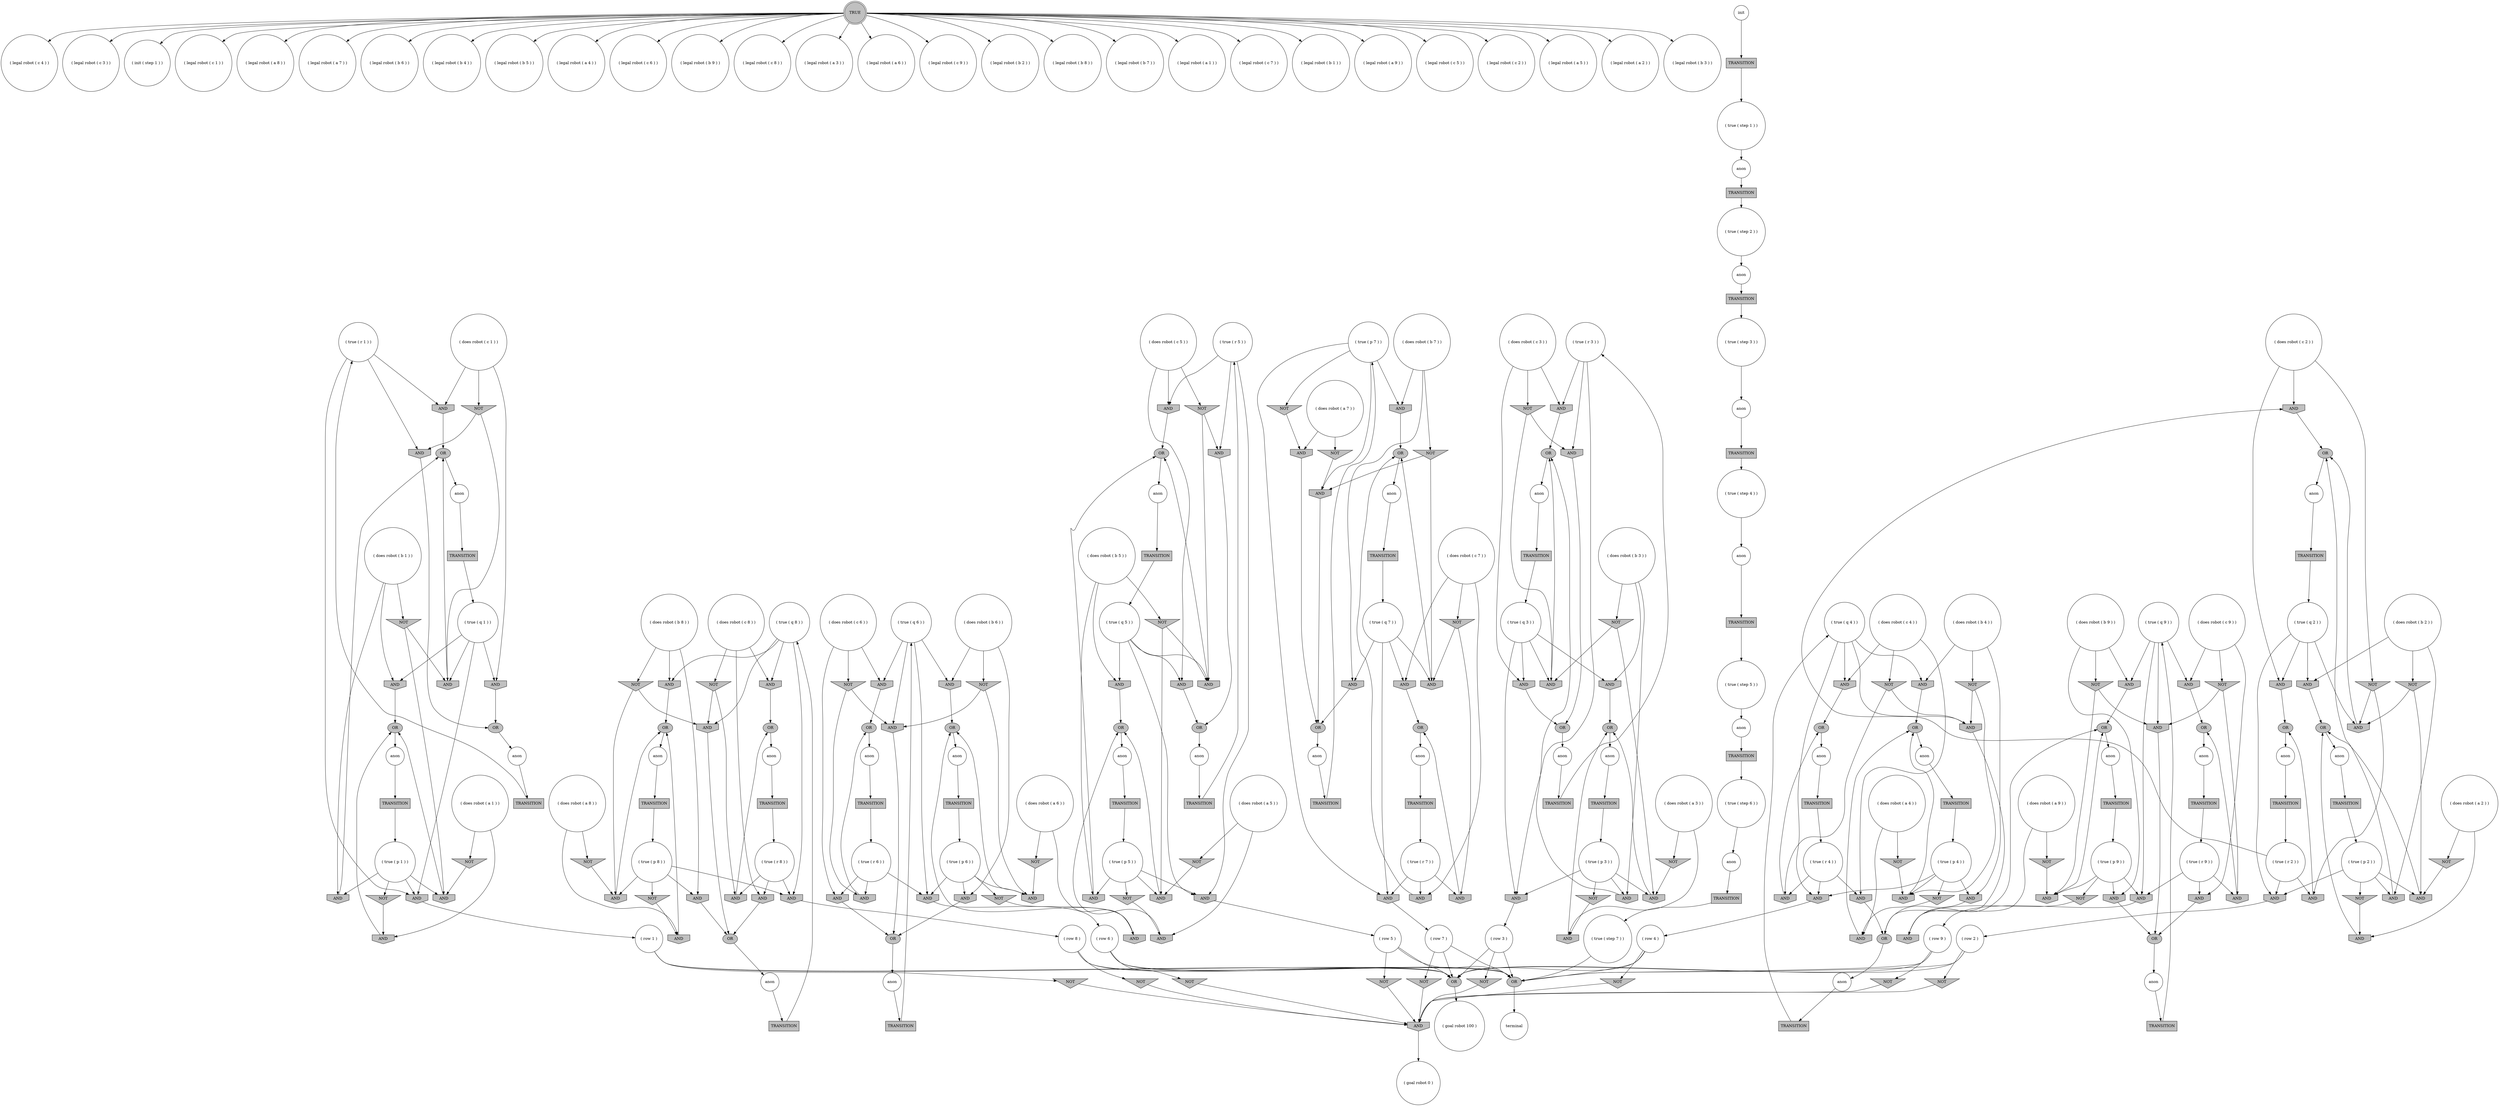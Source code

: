 digraph propNet
{
	"@7434600d"[shape=circle, style= filled, fillcolor=white, label="( legal robot ( c 4 ) )"]; 
	"@c11da53"[shape=invhouse, style= filled, fillcolor=grey, label="AND"]; "@c11da53"->"@42b7141a"; 
	"@1e1ff563"[shape=invhouse, style= filled, fillcolor=grey, label="AND"]; "@1e1ff563"->"@436dc3e6"; 
	"@71594ba3"[shape=circle, style= filled, fillcolor=white, label="anon"]; "@71594ba3"->"@5b3ac14d"; 
	"@31c248a"[shape=circle, style= filled, fillcolor=white, label="( true ( step 3 ) )"]; "@31c248a"->"@646dd60e"; 
	"@3b4d679"[shape=invtriangle, style= filled, fillcolor=grey, label="NOT"]; "@3b4d679"->"@70f16568"; "@3b4d679"->"@556ca3d5"; 
	"@1e05b891"[shape=ellipse, style= filled, fillcolor=grey, label="OR"]; "@1e05b891"->"@99846fd"; 
	"@2ed4a1d3"[shape=invtriangle, style= filled, fillcolor=grey, label="NOT"]; "@2ed4a1d3"->"@3432a325"; 
	"@695e0163"[shape=circle, style= filled, fillcolor=white, label="anon"]; "@695e0163"->"@79f71773"; 
	"@7dc4cd9"[shape=circle, style= filled, fillcolor=white, label="( true ( q 4 ) )"]; "@7dc4cd9"->"@8244f74"; "@7dc4cd9"->"@4ae7b77"; "@7dc4cd9"->"@4eb55c7f"; "@7dc4cd9"->"@26c94114"; 
	"@669d2f26"[shape=circle, style= filled, fillcolor=white, label="( does robot ( a 4 ) )"]; "@669d2f26"->"@7bc1a68b"; "@669d2f26"->"@428c2d23"; 
	"@5e15e68d"[shape=circle, style= filled, fillcolor=white, label="( does robot ( c 2 ) )"]; "@5e15e68d"->"@c11da53"; "@5e15e68d"->"@35b284a4"; "@5e15e68d"->"@6fd3633c"; 
	"@4d97507c"[shape=circle, style= filled, fillcolor=white, label="( goal robot 0 )"]; 
	"@68ffab0a"[shape=invhouse, style= filled, fillcolor=grey, label="AND"]; "@68ffab0a"->"@b6be7ee"; 
	"@49e21540"[shape=circle, style= filled, fillcolor=white, label="( row 9 )"]; "@49e21540"->"@6bb56848"; "@49e21540"->"@127e942f"; "@49e21540"->"@92524b0"; 
	"@2fbb3e9a"[shape=box, style= filled, fillcolor=grey, label="TRANSITION"]; "@2fbb3e9a"->"@4283874e"; 
	"@345e6a13"[shape=circle, style= filled, fillcolor=white, label="( does robot ( a 5 ) )"]; "@345e6a13"->"@2688e83d"; "@345e6a13"->"@48433545"; 
	"@188d92e"[shape=circle, style= filled, fillcolor=white, label="anon"]; "@188d92e"->"@127208e4"; 
	"@27cb01e3"[shape=circle, style= filled, fillcolor=white, label="( true ( q 6 ) )"]; "@27cb01e3"->"@132c08c7"; "@27cb01e3"->"@dad4feb"; "@27cb01e3"->"@7eda34f5"; "@27cb01e3"->"@63644028"; 
	"@29978622"[shape=box, style= filled, fillcolor=grey, label="TRANSITION"]; "@29978622"->"@55f49969"; 
	"@24f90b1a"[shape=invtriangle, style= filled, fillcolor=grey, label="NOT"]; "@24f90b1a"->"@7615b758"; "@24f90b1a"->"@5426807f"; 
	"@3f611aec"[shape=invtriangle, style= filled, fillcolor=grey, label="NOT"]; "@3f611aec"->"@3432a325"; 
	"@ba679e"[shape=circle, style= filled, fillcolor=white, label="( row 3 )"]; "@ba679e"->"@6bb56848"; "@ba679e"->"@9cc3baa"; "@ba679e"->"@92524b0"; 
	"@5e7c7894"[shape=circle, style= filled, fillcolor=white, label="( true ( r 4 ) )"]; "@5e7c7894"->"@82f60ce"; "@5e7c7894"->"@261ca3cb"; "@5e7c7894"->"@26c94114"; 
	"@16793542"[shape=circle, style= filled, fillcolor=white, label="( true ( r 6 ) )"]; "@16793542"->"@36164a8c"; "@16793542"->"@132c08c7"; "@16793542"->"@4f1799e7"; 
	"@6e73a35c"[shape=invhouse, style= filled, fillcolor=grey, label="AND"]; "@6e73a35c"->"@74ba86ef"; 
	"@691872a8"[shape=circle, style= filled, fillcolor=white, label="( does robot ( a 7 ) )"]; "@691872a8"->"@4ab3a5d1"; "@691872a8"->"@246af18d"; 
	"@6921dcac"[shape=circle, style= filled, fillcolor=white, label="( row 1 )"]; "@6921dcac"->"@68f507d2"; "@6921dcac"->"@6bb56848"; "@6921dcac"->"@92524b0"; 
	"@4d17140b"[shape=invtriangle, style= filled, fillcolor=grey, label="NOT"]; "@4d17140b"->"@8244f74"; "@4d17140b"->"@e776f7"; 
	"@118eb00c"[shape=circle, style= filled, fillcolor=white, label="( does robot ( b 7 ) )"]; "@118eb00c"->"@3d882ea9"; "@118eb00c"->"@24820846"; "@118eb00c"->"@44dd20b6"; 
	"@612438f1"[shape=invtriangle, style= filled, fillcolor=grey, label="NOT"]; "@612438f1"->"@1005354a"; "@612438f1"->"@1116880a"; 
	"@646326e5"[shape=box, style= filled, fillcolor=grey, label="TRANSITION"]; "@646326e5"->"@bb82ef9"; 
	"@7ca5ba31"[shape=box, style= filled, fillcolor=grey, label="TRANSITION"]; "@7ca5ba31"->"@68148555"; 
	"@26e7127"[shape=circle, style= filled, fillcolor=white, label="( does robot ( c 1 ) )"]; "@26e7127"->"@3ea4be02"; "@26e7127"->"@20c6b8b0"; "@26e7127"->"@1652d654"; 
	"@5b8ad9a0"[shape=invtriangle, style= filled, fillcolor=grey, label="NOT"]; "@5b8ad9a0"->"@78d5c653"; "@5b8ad9a0"->"@3cf522e8"; 
	"@1b5268d7"[shape=invhouse, style= filled, fillcolor=grey, label="AND"]; "@1b5268d7"->"@26fc5b01"; 
	"@40f23491"[shape=circle, style= filled, fillcolor=white, label="( does robot ( a 3 ) )"]; "@40f23491"->"@3bf0d7f5"; "@40f23491"->"@6e66da2c"; 
	"@569764bd"[shape=invtriangle, style= filled, fillcolor=grey, label="NOT"]; "@569764bd"->"@6d56e0b4"; 
	"@75db5427"[shape=box, style= filled, fillcolor=grey, label="TRANSITION"]; "@75db5427"->"@584ba778"; 
	"@17a7905e"[shape=box, style= filled, fillcolor=grey, label="TRANSITION"]; "@17a7905e"->"@5e7c7894"; 
	"@56781dd4"[shape=box, style= filled, fillcolor=grey, label="TRANSITION"]; "@56781dd4"->"@6b6a3075"; 
	"@6d386751"[shape=circle, style= filled, fillcolor=white, label="( legal robot ( c 3 ) )"]; 
	"@5306989e"[shape=invhouse, style= filled, fillcolor=grey, label="AND"]; "@5306989e"->"@7595ddb5"; 
	"@a431693"[shape=box, style= filled, fillcolor=grey, label="TRANSITION"]; "@a431693"->"@59fe1da2"; 
	"@7ad99f4a"[shape=circle, style= filled, fillcolor=white, label="( does robot ( b 1 ) )"]; "@7ad99f4a"->"@710087"; "@7ad99f4a"->"@7c354093"; "@7ad99f4a"->"@1e3c33d3"; 
	"@3d9713ea"[shape=circle, style= filled, fillcolor=white, label="anon"]; "@3d9713ea"->"@2e0b08f1"; 
	"@6fd3633c"[shape=invtriangle, style= filled, fillcolor=grey, label="NOT"]; "@6fd3633c"->"@766245a4"; "@6fd3633c"->"@1f18317f"; 
	"@2e9c76"[shape=invtriangle, style= filled, fillcolor=grey, label="NOT"]; "@2e9c76"->"@3432a325"; 
	"@127208e4"[shape=box, style= filled, fillcolor=grey, label="TRANSITION"]; "@127208e4"->"@6d5998cb"; 
	"@36164a8c"[shape=invhouse, style= filled, fillcolor=grey, label="AND"]; "@36164a8c"->"@17e1225d"; 
	"@5b58539f"[shape=circle, style= filled, fillcolor=white, label="anon"]; "@5b58539f"->"@a431693"; 
	"@6e68d505"[shape=box, style= filled, fillcolor=grey, label="TRANSITION"]; "@6e68d505"->"@161def0"; 
	"@6fc9fe7e"[shape=ellipse, style= filled, fillcolor=grey, label="OR"]; "@6fc9fe7e"->"@36633b88"; 
	"@17e1225d"[shape=ellipse, style= filled, fillcolor=grey, label="OR"]; "@17e1225d"->"@3d9713ea"; 
	"@1652d654"[shape=invhouse, style= filled, fillcolor=grey, label="AND"]; "@1652d654"->"@6c5c90f6"; 
	"@961401f"[shape=circle, style= filled, fillcolor=white, label="( init ( step 1 ) )"]; 
	"@6d56e0b4"[shape=invhouse, style= filled, fillcolor=grey, label="AND"]; "@6d56e0b4"->"@2cd9799d"; 
	"@b6be7ee"[shape=circle, style= filled, fillcolor=white, label="( row 2 )"]; "@b6be7ee"->"@6bb56848"; "@b6be7ee"->"@92524b0"; "@b6be7ee"->"@2ed4a1d3"; 
	"@6fb9658e"[shape=circle, style= filled, fillcolor=white, label="anon"]; "@6fb9658e"->"@29978622"; 
	"@6c5c90f6"[shape=ellipse, style= filled, fillcolor=grey, label="OR"]; "@6c5c90f6"->"@31313e0e"; 
	"@372bab9"[shape=circle, style= filled, fillcolor=white, label="anon"]; "@372bab9"->"@56781dd4"; 
	"@2ec7ecd5"[shape=circle, style= filled, fillcolor=white, label="( true ( p 7 ) )"]; "@2ec7ecd5"->"@44dd20b6"; "@2ec7ecd5"->"@4f50f0e2"; "@2ec7ecd5"->"@584b62a7"; "@2ec7ecd5"->"@22beebcd"; 
	"@4c5a9c6e"[shape=circle, style= filled, fillcolor=white, label="anon"]; "@4c5a9c6e"->"@1ae73783"; 
	"@2c91e143"[shape=circle, style= filled, fillcolor=white, label="( does robot ( b 8 ) )"]; "@2c91e143"->"@18b9459c"; "@2c91e143"->"@19035ff9"; "@2c91e143"->"@224478fe"; 
	"@69fa10da"[shape=circle, style= filled, fillcolor=white, label="( legal robot ( c 1 ) )"]; 
	"@deb62b6"[shape=invtriangle, style= filled, fillcolor=grey, label="NOT"]; "@deb62b6"->"@589da1dd"; 
	"@584b62a7"[shape=invhouse, style= filled, fillcolor=grey, label="AND"]; "@584b62a7"->"@6fc9fe7e"; 
	"@6c811e18"[shape=box, style= filled, fillcolor=grey, label="TRANSITION"]; "@6c811e18"->"@27cb01e3"; 
	"@1555bd22"[shape=invhouse, style= filled, fillcolor=grey, label="AND"]; "@1555bd22"->"@2cd9799d"; 
	"@58053b2c"[shape=invhouse, style= filled, fillcolor=grey, label="AND"]; "@58053b2c"->"@99c873d"; 
	"@584ba778"[shape=circle, style= filled, fillcolor=white, label="( true ( q 8 ) )"]; "@584ba778"->"@5306989e"; "@584ba778"->"@3afa43e8"; "@584ba778"->"@224478fe"; "@584ba778"->"@45033fb5"; 
	"@642ddc4c"[shape=invtriangle, style= filled, fillcolor=grey, label="NOT"]; "@642ddc4c"->"@36164a8c"; "@642ddc4c"->"@7eda34f5"; 
	"@4f1799e7"[shape=invhouse, style= filled, fillcolor=grey, label="AND"]; "@4f1799e7"->"@50d420eb"; 
	"@3a7f1228"[shape=box, style= filled, fillcolor=grey, label="TRANSITION"]; "@3a7f1228"->"@1f4b52aa"; 
	"@3ea4be02"[shape=invhouse, style= filled, fillcolor=grey, label="AND"]; "@3ea4be02"->"@3f6a5bcb"; 
	"@663c0737"[shape=ellipse, style= filled, fillcolor=grey, label="OR"]; "@663c0737"->"@6efde050"; 
	"@79f71773"[shape=box, style= filled, fillcolor=grey, label="TRANSITION"]; "@79f71773"->"@31c248a"; 
	"@92524b0"[shape=ellipse, style= filled, fillcolor=grey, label="OR"]; "@92524b0"->"@658ba380"; 
	"@3bdbe135"[shape=circle, style= filled, fillcolor=white, label="( legal robot ( a 8 ) )"]; 
	"@159576c3"[shape=circle, style= filled, fillcolor=white, label="( legal robot ( a 7 ) )"]; 
	"@50d420eb"[shape=ellipse, style= filled, fillcolor=grey, label="OR"]; "@50d420eb"->"@16bd4dc2"; 
	"@42b7141a"[shape=ellipse, style= filled, fillcolor=grey, label="OR"]; "@42b7141a"->"@188d92e"; 
	"@3a5e7663"[shape=circle, style= filled, fillcolor=white, label="( true ( r 8 ) )"]; "@3a5e7663"->"@5306989e"; "@3a5e7663"->"@4eb0a518"; "@3a5e7663"->"@de12d33"; 
	"@5a9c5842"[shape=circle, style= filled, fillcolor=white, label="( legal robot ( b 6 ) )"]; 
	"@2c453c47"[shape=circle, style= filled, fillcolor=white, label="( legal robot ( b 4 ) )"]; 
	"@24820846"[shape=invhouse, style= filled, fillcolor=grey, label="AND"]; "@24820846"->"@6fc9fe7e"; 
	"@5fafa486"[shape=circle, style= filled, fillcolor=white, label="( true ( r 7 ) )"]; "@5fafa486"->"@1005354a"; "@5fafa486"->"@464cdac8"; "@5fafa486"->"@4f50f0e2"; 
	"@7361b0bc"[shape=invhouse, style= filled, fillcolor=grey, label="AND"]; "@7361b0bc"->"@78a40f0e"; 
	"@7595ddb5"[shape=circle, style= filled, fillcolor=white, label="( row 8 )"]; "@7595ddb5"->"@6bb56848"; "@7595ddb5"->"@111f2041"; "@7595ddb5"->"@92524b0"; 
	"@1045651b"[shape=invtriangle, style= filled, fillcolor=grey, label="NOT"]; "@1045651b"->"@3bf0d7f5"; 
	"@7e6a60d5"[shape=circle, style= filled, fillcolor=white, label="( does robot ( b 9 ) )"]; "@7e6a60d5"->"@2f1aa58b"; "@7e6a60d5"->"@24f90b1a"; "@7e6a60d5"->"@5bf53293"; 
	"@2b8f73cb"[shape=invtriangle, style= filled, fillcolor=grey, label="NOT"]; "@2b8f73cb"->"@6647108e"; "@2b8f73cb"->"@556ca3d5"; 
	"@7ba76fdd"[shape=invhouse, style= filled, fillcolor=grey, label="AND"]; "@7ba76fdd"->"@99c873d"; 
	"@57d7e64f"[shape=ellipse, style= filled, fillcolor=grey, label="OR"]; "@57d7e64f"->"@1f517997"; 
	"@56fb2ac4"[shape=circle, style= filled, fillcolor=white, label="( does robot ( c 5 ) )"]; "@56fb2ac4"->"@3b4d679"; "@56fb2ac4"->"@1b5268d7"; "@56fb2ac4"->"@543a586d"; 
	"@24dbf79d"[shape=circle, style= filled, fillcolor=white, label="anon"]; "@24dbf79d"->"@21a79071"; 
	"@75787005"[shape=circle, style= filled, fillcolor=white, label="( legal robot ( b 5 ) )"]; 
	"@7a80747"[shape=circle, style= filled, fillcolor=white, label="( legal robot ( a 4 ) )"]; 
	"@27443628"[shape=invhouse, style= filled, fillcolor=grey, label="AND"]; "@27443628"->"@1e05b891"; 
	"@1f18317f"[shape=invhouse, style= filled, fillcolor=grey, label="AND"]; "@1f18317f"->"@42b7141a"; 
	"@35b284a4"[shape=invhouse, style= filled, fillcolor=grey, label="AND"]; "@35b284a4"->"@22a316ad"; 
	"@4ae7b77"[shape=invhouse, style= filled, fillcolor=grey, label="AND"]; "@4ae7b77"->"@6140c973"; 
	"@586dd8f1"[shape=box, style= filled, fillcolor=grey, label="TRANSITION"]; "@586dd8f1"->"@3a5e7663"; 
	"@227db754"[shape=invhouse, style= filled, fillcolor=grey, label="AND"]; "@227db754"->"@714fdb76"; 
	"@1cb48230"[shape=box, style= filled, fillcolor=grey, label="TRANSITION"]; "@1cb48230"->"@4f27077b"; 
	"@127e942f"[shape=invtriangle, style= filled, fillcolor=grey, label="NOT"]; "@127e942f"->"@3432a325"; 
	"@3c32fb80"[shape=invhouse, style= filled, fillcolor=grey, label="AND"]; "@3c32fb80"->"@655d7752"; 
	"@556ca3d5"[shape=invhouse, style= filled, fillcolor=grey, label="AND"]; "@556ca3d5"->"@5673cc11"; 
	"@59fe1da2"[shape=circle, style= filled, fillcolor=white, label="( true ( p 2 ) )"]; "@59fe1da2"->"@1e1ff563"; "@59fe1da2"->"@54373e38"; "@59fe1da2"->"@68ffab0a"; "@59fe1da2"->"@5e4f12c2"; 
	"@5426807f"[shape=invhouse, style= filled, fillcolor=grey, label="AND"]; "@5426807f"->"@74ba86ef"; 
	"@68148555"[shape=circle, style= filled, fillcolor=white, label="( true ( r 2 ) )"]; "@68148555"->"@c11da53"; "@68148555"->"@766245a4"; "@68148555"->"@68ffab0a"; 
	"@31313e0e"[shape=circle, style= filled, fillcolor=white, label="anon"]; "@31313e0e"->"@514ade37"; 
	"@20c39410"[shape=circle, style= filled, fillcolor=white, label="anon"]; "@20c39410"->"@329b5c95"; 
	"@464cdac8"[shape=invhouse, style= filled, fillcolor=grey, label="AND"]; "@464cdac8"->"@3ff5d699"; 
	"@2b1cccce"[shape=circle, style= filled, fillcolor=white, label="anon"]; "@2b1cccce"->"@3a7f1228"; 
	"@2b891172"[shape=circle, style= filled, fillcolor=white, label="( does robot ( c 8 ) )"]; "@2b891172"->"@3afa43e8"; "@2b891172"->"@de12d33"; "@2b891172"->"@33d869b2"; 
	"@1f517997"[shape=circle, style= filled, fillcolor=white, label="anon"]; "@1f517997"->"@586dd8f1"; 
	"@4a32ef2d"[shape=circle, style= filled, fillcolor=white, label="( does robot ( b 5 ) )"]; "@4a32ef2d"->"@239b0124"; "@4a32ef2d"->"@26137fea"; "@4a32ef2d"->"@2b8f73cb"; 
	"@1d5c0c91"[shape=circle, style= filled, fillcolor=white, label="( true ( p 8 ) )"]; "@1d5c0c91"->"@5306989e"; "@1d5c0c91"->"@19035ff9"; "@1d5c0c91"->"@6d56e0b4"; "@1d5c0c91"->"@6c0081fb"; 
	"@4283874e"[shape=circle, style= filled, fillcolor=white, label="( true ( r 5 ) )"]; "@4283874e"->"@920d6b7"; "@4283874e"->"@70f16568"; "@4283874e"->"@543a586d"; 
	"@3432a325"[shape=invhouse, style= filled, fillcolor=grey, label="AND"]; "@3432a325"->"@4d97507c"; 
	"@4d574b88"[shape=invtriangle, style= filled, fillcolor=grey, label="NOT"]; "@4d574b88"->"@1e1ff563"; 
	"@3afa43e8"[shape=invhouse, style= filled, fillcolor=grey, label="AND"]; "@3afa43e8"->"@57d7e64f"; 
	"@4eb0a518"[shape=invhouse, style= filled, fillcolor=grey, label="AND"]; "@4eb0a518"->"@57d7e64f"; 
	"@1116880a"[shape=invhouse, style= filled, fillcolor=grey, label="AND"]; "@1116880a"->"@3ff5d699"; 
	"@7bc1a68b"[shape=invhouse, style= filled, fillcolor=grey, label="AND"]; "@7bc1a68b"->"@3da1a93"; 
	"@9cc3baa"[shape=invtriangle, style= filled, fillcolor=grey, label="NOT"]; "@9cc3baa"->"@3432a325"; 
	"@2cd9799d"[shape=ellipse, style= filled, fillcolor=grey, label="OR"]; "@2cd9799d"->"@79bf496b"; 
	"@5b3ac14d"[shape=box, style= filled, fillcolor=grey, label="TRANSITION"]; "@5b3ac14d"->"@45135cd9"; 
	"@3ff5d699"[shape=ellipse, style= filled, fillcolor=grey, label="OR"]; "@3ff5d699"->"@24dbf79d"; 
	"@55f49969"[shape=circle, style= filled, fillcolor=white, label="( true ( p 5 ) )"]; "@55f49969"->"@920d6b7"; "@55f49969"->"@6040f3c1"; "@55f49969"->"@6647108e"; "@55f49969"->"@26137fea"; 
	"@2d4e3d95"[shape=circle, style= filled, fillcolor=white, label="( does robot ( b 4 ) )"]; "@2d4e3d95"->"@1393537d"; "@2d4e3d95"->"@4d17140b"; "@2d4e3d95"->"@4eb55c7f"; 
	"@74220711"[shape=invtriangle, style= filled, fillcolor=grey, label="NOT"]; "@74220711"->"@3432a325"; 
	"@646dd60e"[shape=circle, style= filled, fillcolor=white, label="anon"]; "@646dd60e"->"@13bde392"; 
	"@6d9bf996"[shape=invhouse, style= filled, fillcolor=grey, label="AND"]; "@6d9bf996"->"@ba679e"; 
	"@489a44f1"[shape=invtriangle, style= filled, fillcolor=grey, label="NOT"]; "@489a44f1"->"@8244f74"; "@489a44f1"->"@261ca3cb"; 
	"@78d5c653"[shape=invhouse, style= filled, fillcolor=grey, label="AND"]; "@78d5c653"->"@655d7752"; 
	"@655d7752"[shape=ellipse, style= filled, fillcolor=grey, label="OR"]; "@655d7752"->"@5b44dc7b"; 
	"@1bab2a6"[shape=circle, style= filled, fillcolor=white, label="anon"]; "@1bab2a6"->"@2fbb3e9a"; 
	"@31b6956f"[shape=circle, style= filled, fillcolor=white, label="( true ( r 1 ) )"]; "@31b6956f"->"@7ec78e02"; "@31b6956f"->"@3ea4be02"; "@31b6956f"->"@4806de4b"; 
	"@33d869b2"[shape=invtriangle, style= filled, fillcolor=grey, label="NOT"]; "@33d869b2"->"@4eb0a518"; "@33d869b2"->"@45033fb5"; 
	"@20c6b8b0"[shape=invtriangle, style= filled, fillcolor=grey, label="NOT"]; "@20c6b8b0"->"@56873b9f"; "@20c6b8b0"->"@7ec78e02"; 
	"@76bcfa38"[shape=invhouse, style= filled, fillcolor=grey, label="AND"]; "@76bcfa38"->"@49e21540"; 
	"@31d15a18"[shape=circle, style= filled, fillcolor=white, label="anon"]; "@31d15a18"->"@4d24bd93"; 
	"@1f4b52aa"[shape=circle, style= filled, fillcolor=white, label="( true ( p 6 ) )"]; "@1f4b52aa"->"@132c08c7"; "@1f4b52aa"->"@5e73e0d"; "@1f4b52aa"->"@62ae4f8b"; "@1f4b52aa"->"@1176e9c0"; 
	"@54f690e4"[shape=ellipse, style= filled, fillcolor=grey, label="OR"]; "@54f690e4"->"@7a29450"; 
	"@766245a4"[shape=invhouse, style= filled, fillcolor=grey, label="AND"]; "@766245a4"->"@22a316ad"; 
	"@920d6b7"[shape=invhouse, style= filled, fillcolor=grey, label="AND"]; "@920d6b7"->"@5b1641cf"; 
	"@5e73e0d"[shape=invtriangle, style= filled, fillcolor=grey, label="NOT"]; "@5e73e0d"->"@109aca82"; 
	"@71e2b67c"[shape=box, style= filled, fillcolor=grey, label="TRANSITION"]; "@71e2b67c"->"@6bad186f"; 
	"@18b9459c"[shape=invtriangle, style= filled, fillcolor=grey, label="NOT"]; "@18b9459c"->"@6d56e0b4"; "@18b9459c"->"@45033fb5"; 
	"@514ade37"[shape=box, style= filled, fillcolor=grey, label="TRANSITION"]; "@514ade37"->"@31b6956f"; 
	"@65fe28a7"[shape=invtriangle, style= filled, fillcolor=grey, label="NOT"]; "@65fe28a7"->"@3432a325"; 
	"@1a8e3115"[shape=circle, style= filled, fillcolor=white, label="( legal robot ( c 6 ) )"]; 
	"@1ae73783"[shape=box, style= filled, fillcolor=grey, label="TRANSITION"]; "@1ae73783"->"@4f7820c3"; 
	"@7eda34f5"[shape=invhouse, style= filled, fillcolor=grey, label="AND"]; "@7eda34f5"->"@50d420eb"; 
	"@13de6be9"[shape=circle, style= filled, fillcolor=white, label="( legal robot ( b 9 ) )"]; 
	"@132c08c7"[shape=invhouse, style= filled, fillcolor=grey, label="AND"]; "@132c08c7"->"@3ba5016"; 
	"@4ab3a5d1"[shape=invtriangle, style= filled, fillcolor=grey, label="NOT"]; "@4ab3a5d1"->"@584b62a7"; 
	"@8244f74"[shape=invhouse, style= filled, fillcolor=grey, label="AND"]; "@8244f74"->"@663c0737"; 
	"@3067e236"[shape=circle, style= filled, fillcolor=white, label="( legal robot ( c 8 ) )"]; 
	"@21e8614a"[shape=circle, style= filled, fillcolor=white, label="( does robot ( b 6 ) )"]; "@21e8614a"->"@dad4feb"; "@21e8614a"->"@62ae4f8b"; "@21e8614a"->"@314382c6"; 
	"@34baf4ae"[shape=invtriangle, style= filled, fillcolor=grey, label="NOT"]; "@34baf4ae"->"@1e1ff563"; "@34baf4ae"->"@1f18317f"; 
	"@4532b038"[shape=circle, style= filled, fillcolor=white, label="( legal robot ( a 3 ) )"]; 
	"@1f0f0c8"[shape=circle, style= filled, fillcolor=white, label="anon"]; "@1f0f0c8"->"@41ed8741"; 
	"@7ec78e02"[shape=invhouse, style= filled, fillcolor=grey, label="AND"]; "@7ec78e02"->"@6c5c90f6"; 
	"@4f27077b"[shape=circle, style= filled, fillcolor=white, label="( true ( step 1 ) )"]; "@4f27077b"->"@4acf7fd0"; 
	"@4f50f0e2"[shape=invhouse, style= filled, fillcolor=grey, label="AND"]; "@4f50f0e2"->"@31f39c59"; 
	"@6bad186f"[shape=circle, style= filled, fillcolor=white, label="( true ( p 4 ) )"]; "@6bad186f"->"@1393537d"; "@6bad186f"->"@e776f7"; "@6bad186f"->"@342d150f"; "@6bad186f"->"@26c94114"; 
	"@5e4f12c2"[shape=invtriangle, style= filled, fillcolor=grey, label="NOT"]; "@5e4f12c2"->"@1958aeed"; 
	"@589da1dd"[shape=invhouse, style= filled, fillcolor=grey, label="AND"]; "@589da1dd"->"@78a40f0e"; 
	"@25917a08"[shape=box, style= filled, fillcolor=grey, label="TRANSITION"]; "@25917a08"->"@5fafa486"; 
	"@1393537d"[shape=invhouse, style= filled, fillcolor=grey, label="AND"]; "@1393537d"->"@663c0737"; 
	"@2f1aa58b"[shape=invhouse, style= filled, fillcolor=grey, label="AND"]; "@2f1aa58b"->"@5d91dd1d"; 
	"@298eb7e0"[shape=box, style= filled, fillcolor=grey, label="TRANSITION"]; "@298eb7e0"->"@485b701a"; 
	"@788ebb5a"[shape=circle, style= filled, fillcolor=white, label="( legal robot ( a 6 ) )"]; 
	"@5a47eaec"[shape=circle, style= filled, fillcolor=white, label="( does robot ( c 9 ) )"]; "@5a47eaec"->"@7ba76fdd"; "@5a47eaec"->"@6e6dcfde"; "@5a47eaec"->"@27905a42"; 
	"@262505b7"[shape=circle, style= filled, fillcolor=white, label="( does robot ( c 4 ) )"]; "@262505b7"->"@489a44f1"; "@262505b7"->"@4ae7b77"; "@262505b7"->"@82f60ce"; 
	"@785bda13"[shape=box, style= filled, fillcolor=grey, label="TRANSITION"]; "@785bda13"->"@6568f248"; 
	"@eaa4c7c"[shape=invhouse, style= filled, fillcolor=grey, label="AND"]; "@eaa4c7c"->"@714fdb76"; 
	"@39fba2af"[shape=invhouse, style= filled, fillcolor=grey, label="AND"]; "@39fba2af"->"@436dc3e6"; 
	"@5d4177f3"[shape=circle, style= filled, fillcolor=white, label="( true ( step 7 ) )"]; "@5d4177f3"->"@6bb56848"; 
	"@22a316ad"[shape=ellipse, style= filled, fillcolor=grey, label="OR"]; "@22a316ad"->"@125c99f"; 
	"@7cd0570e"[shape=circle, style= filled, fillcolor=white, label="( legal robot ( c 9 ) )"]; 
	"@19035ff9"[shape=invhouse, style= filled, fillcolor=grey, label="AND"]; "@19035ff9"->"@54f690e4"; 
	"@3bf0d7f5"[shape=invhouse, style= filled, fillcolor=grey, label="AND"]; "@3bf0d7f5"->"@714fdb76"; 
	"@de12d33"[shape=invhouse, style= filled, fillcolor=grey, label="AND"]; "@de12d33"->"@54f690e4"; 
	"@1958aeed"[shape=invhouse, style= filled, fillcolor=grey, label="AND"]; "@1958aeed"->"@436dc3e6"; 
	"@5ad89e02"[shape=circle, style= filled, fillcolor=white, label="anon"]; "@5ad89e02"->"@785bda13"; 
	"@4f7820c3"[shape=circle, style= filled, fillcolor=white, label="( true ( q 5 ) )"]; "@4f7820c3"->"@920d6b7"; "@4f7820c3"->"@239b0124"; "@4f7820c3"->"@1b5268d7"; "@4f7820c3"->"@556ca3d5"; 
	"@3f6a5bcb"[shape=ellipse, style= filled, fillcolor=grey, label="OR"]; "@3f6a5bcb"->"@5fb08cf3"; 
	"@d44569b"[shape=circle, style= filled, fillcolor=white, label="( does robot ( a 2 ) )"]; "@d44569b"->"@1958aeed"; "@d44569b"->"@4d574b88"; 
	"@60396ed8"[shape=circle, style= filled, fillcolor=white, label="( legal robot ( b 2 ) )"]; 
	"@1005354a"[shape=invhouse, style= filled, fillcolor=grey, label="AND"]; "@1005354a"->"@5e8e918a"; 
	"@3da1a93"[shape=ellipse, style= filled, fillcolor=grey, label="OR"]; "@3da1a93"->"@6406aade"; 
	"@59046270"[shape=circle, style= filled, fillcolor=white, label="anon"]; "@59046270"->"@271a2576"; 
	"@69ea25aa"[shape=circle, style= filled, fillcolor=white, label="( does robot ( a 9 ) )"]; "@69ea25aa"->"@26ced1a8"; "@69ea25aa"->"@6e73a35c"; 
	"@5d7d58f"[shape=circle, style= filled, fillcolor=white, label="( true ( step 6 ) )"]; "@5d7d58f"->"@20c39410"; 
	"@6040f3c1"[shape=invtriangle, style= filled, fillcolor=grey, label="NOT"]; "@6040f3c1"->"@48433545"; 
	"@45135cd9"[shape=circle, style= filled, fillcolor=white, label="( true ( step 5 ) )"]; "@45135cd9"->"@59046270"; 
	"@22652552"[shape=circle, style= filled, fillcolor=white, label="( does robot ( a 6 ) )"]; "@22652552"->"@109aca82"; "@22652552"->"@153bedc4"; 
	"@74ba86ef"[shape=ellipse, style= filled, fillcolor=grey, label="OR"]; "@74ba86ef"->"@1f0f0c8"; 
	"@247973e4"[shape=box, style= filled, fillcolor=grey, label="TRANSITION"]; "@247973e4"->"@6c6742d0"; 
	"@7a29450"[shape=circle, style= filled, fillcolor=white, label="anon"]; "@7a29450"->"@75db5427"; 
	"@6c6742d0"[shape=circle, style= filled, fillcolor=white, label="( true ( step 2 ) )"]; "@6c6742d0"->"@695e0163"; 
	"@56873b9f"[shape=invhouse, style= filled, fillcolor=grey, label="AND"]; "@56873b9f"->"@3f6a5bcb"; 
	"@16bd4dc2"[shape=circle, style= filled, fillcolor=white, label="anon"]; "@16bd4dc2"->"@6c811e18"; 
	"@6e6dcfde"[shape=invhouse, style= filled, fillcolor=grey, label="AND"]; "@6e6dcfde"->"@5d91dd1d"; 
	"@3d882ea9"[shape=invtriangle, style= filled, fillcolor=grey, label="NOT"]; "@3d882ea9"->"@1116880a"; "@3d882ea9"->"@584b62a7"; 
	"@19e142a5"[shape=circle, style= filled, fillcolor=white, label="( legal robot ( b 8 ) )"]; 
	"@7c354093"[shape=invhouse, style= filled, fillcolor=grey, label="AND"]; "@7c354093"->"@78a40f0e"; 
	"@26c94114"[shape=invhouse, style= filled, fillcolor=grey, label="AND"]; "@26c94114"->"@6a7be687"; 
	"@26137fea"[shape=invhouse, style= filled, fillcolor=grey, label="AND"]; "@26137fea"->"@5673cc11"; 
	"@3cf522e8"[shape=invhouse, style= filled, fillcolor=grey, label="AND"]; "@3cf522e8"->"@1e05b891"; 
	"@658ba380"[shape=circle, style= filled, fillcolor=white, label="( goal robot 100 )"]; 
	"@1e3c33d3"[shape=invtriangle, style= filled, fillcolor=grey, label="NOT"]; "@1e3c33d3"->"@56873b9f"; "@1e3c33d3"->"@7361b0bc"; 
	"@79fb80c9"[shape=circle, style= filled, fillcolor=white, label="( true ( p 9 ) )"]; "@79fb80c9"->"@2f1aa58b"; "@79fb80c9"->"@76bcfa38"; "@79fb80c9"->"@5426807f"; "@79fb80c9"->"@13af9d1c"; 
	"@13bde392"[shape=box, style= filled, fillcolor=grey, label="TRANSITION"]; "@13bde392"->"@683a3e1b"; 
	"@82f60ce"[shape=invhouse, style= filled, fillcolor=grey, label="AND"]; "@82f60ce"->"@663c0737"; 
	"@6bb56848"[shape=ellipse, style= filled, fillcolor=grey, label="OR"]; "@6bb56848"->"@52d18636"; 
	"@37af78ce"[shape=circle, style= filled, fillcolor=white, label="( does robot ( c 7 ) )"]; "@37af78ce"->"@464cdac8"; "@37af78ce"->"@612438f1"; "@37af78ce"->"@766c570c"; 
	"@6647108e"[shape=invhouse, style= filled, fillcolor=grey, label="AND"]; "@6647108e"->"@71bc081f"; 
	"@246af18d"[shape=invhouse, style= filled, fillcolor=grey, label="AND"]; "@246af18d"->"@6fc9fe7e"; 
	"@36029483"[shape=circle, style= filled, fillcolor=white, label="( legal robot ( b 7 ) )"]; 
	"@4acf7fd0"[shape=circle, style= filled, fillcolor=white, label="anon"]; "@4acf7fd0"->"@247973e4"; 
	"@543a586d"[shape=invhouse, style= filled, fillcolor=grey, label="AND"]; "@543a586d"->"@5673cc11"; 
	"@6106dc2d"[shape=doublecircle, style= filled, fillcolor=grey, label="TRUE"]; "@6106dc2d"->"@6d386751"; "@6106dc2d"->"@7434600d"; "@6106dc2d"->"@2875ca3e"; "@6106dc2d"->"@5a9c5842"; "@6106dc2d"->"@19e142a5"; "@6106dc2d"->"@2c453c47"; "@6106dc2d"->"@788ebb5a"; "@6106dc2d"->"@52039826"; "@6106dc2d"->"@36029483"; "@6106dc2d"->"@75787005"; "@6106dc2d"->"@961401f"; "@6106dc2d"->"@4e668387"; "@6106dc2d"->"@7a80747"; "@6106dc2d"->"@7cd0570e"; "@6106dc2d"->"@609e7d46"; "@6106dc2d"->"@12072edc"; "@6106dc2d"->"@69fa10da"; "@6106dc2d"->"@20688e91"; "@6106dc2d"->"@1a8e3115"; "@6106dc2d"->"@2cf5006"; "@6106dc2d"->"@4d30c132"; "@6106dc2d"->"@13de6be9"; "@6106dc2d"->"@60396ed8"; "@6106dc2d"->"@6f7e982f"; "@6106dc2d"->"@3067e236"; "@6106dc2d"->"@4532b038"; "@6106dc2d"->"@3bdbe135"; "@6106dc2d"->"@159576c3"; 
	"@271a2576"[shape=box, style= filled, fillcolor=grey, label="TRANSITION"]; "@271a2576"->"@5d7d58f"; 
	"@41ed8741"[shape=box, style= filled, fillcolor=grey, label="TRANSITION"]; "@41ed8741"->"@79fb80c9"; 
	"@5e3d5149"[shape=circle, style= filled, fillcolor=white, label="( true ( q 7 ) )"]; "@5e3d5149"->"@1116880a"; "@5e3d5149"->"@766c570c"; "@5e3d5149"->"@24820846"; "@5e3d5149"->"@4f50f0e2"; 
	"@6b6a3075"[shape=circle, style= filled, fillcolor=white, label="( true ( r 9 ) )"]; "@6b6a3075"->"@6e6dcfde"; "@6b6a3075"->"@76bcfa38"; "@6b6a3075"->"@58053b2c"; 
	"@609e7d46"[shape=circle, style= filled, fillcolor=white, label="( legal robot ( a 9 ) )"]; 
	"@6a7be687"[shape=circle, style= filled, fillcolor=white, label="( row 4 )"]; "@6a7be687"->"@6bb56848"; "@6a7be687"->"@3f611aec"; "@6a7be687"->"@92524b0"; 
	"@12072edc"[shape=circle, style= filled, fillcolor=white, label="( legal robot ( c 5 ) )"]; 
	"@44dd20b6"[shape=invhouse, style= filled, fillcolor=grey, label="AND"]; "@44dd20b6"->"@3ff5d699"; 
	"@134bcae9"[shape=circle, style= filled, fillcolor=white, label="anon"]; "@134bcae9"->"@646326e5"; 
	"@6140c973"[shape=ellipse, style= filled, fillcolor=grey, label="OR"]; "@6140c973"->"@6469cee6"; 
	"@4d24bd93"[shape=box, style= filled, fillcolor=grey, label="TRANSITION"]; "@4d24bd93"->"@7de4e3e4"; 
	"@27905a42"[shape=invtriangle, style= filled, fillcolor=grey, label="NOT"]; "@27905a42"->"@7615b758"; "@27905a42"->"@58053b2c"; 
	"@6f7e982f"[shape=circle, style= filled, fillcolor=white, label="( legal robot ( b 3 ) )"]; 
	"@239b0124"[shape=invhouse, style= filled, fillcolor=grey, label="AND"]; "@239b0124"->"@71bc081f"; 
	"@54373e38"[shape=invhouse, style= filled, fillcolor=grey, label="AND"]; "@54373e38"->"@42b7141a"; 
	"@6e66da2c"[shape=invtriangle, style= filled, fillcolor=grey, label="NOT"]; "@6e66da2c"->"@227db754"; 
	"@31f39c59"[shape=circle, style= filled, fillcolor=white, label="( row 7 )"]; "@31f39c59"->"@6bb56848"; "@31f39c59"->"@65fe28a7"; "@31f39c59"->"@92524b0"; 
	"@70f16568"[shape=invhouse, style= filled, fillcolor=grey, label="AND"]; "@70f16568"->"@26fc5b01"; 
	"@2771f735"[shape=ellipse, style= filled, fillcolor=grey, label="OR"]; "@2771f735"->"@2b1cccce"; 
	"@342d150f"[shape=invtriangle, style= filled, fillcolor=grey, label="NOT"]; "@342d150f"->"@7bc1a68b"; 
	"@2ff40e1f"[shape=circle, style= filled, fillcolor=white, label="( does robot ( a 8 ) )"]; "@2ff40e1f"->"@569764bd"; "@2ff40e1f"->"@1555bd22"; 
	"@2d7366cb"[shape=invtriangle, style= filled, fillcolor=grey, label="NOT"]; "@2d7366cb"->"@7361b0bc"; 
	"@109aca82"[shape=invhouse, style= filled, fillcolor=grey, label="AND"]; "@109aca82"->"@2771f735"; 
	"@5b44dc7b"[shape=circle, style= filled, fillcolor=white, label="anon"]; "@5b44dc7b"->"@67ee75a5"; 
	"@61f52b85"[shape=circle, style= filled, fillcolor=white, label="anon"]; "@61f52b85"->"@25917a08"; 
	"@21a79071"[shape=box, style= filled, fillcolor=grey, label="TRANSITION"]; "@21a79071"->"@5e3d5149"; 
	"@2875ca3e"[shape=circle, style= filled, fillcolor=white, label="( legal robot ( a 1 ) )"]; 
	"@7ffbfbf9"[shape=box, style= filled, fillcolor=grey, label="TRANSITION"]; "@7ffbfbf9"->"@7dc4cd9"; 
	"@329b5c95"[shape=box, style= filled, fillcolor=grey, label="TRANSITION"]; "@329b5c95"->"@5d4177f3"; 
	"@714fdb76"[shape=ellipse, style= filled, fillcolor=grey, label="OR"]; "@714fdb76"->"@31d15a18"; 
	"@10def14f"[shape=circle, style= filled, fillcolor=white, label="init"]; "@10def14f"->"@1cb48230"; 
	"@36633b88"[shape=circle, style= filled, fillcolor=white, label="anon"]; "@36633b88"->"@564a5320"; 
	"@dad4feb"[shape=invhouse, style= filled, fillcolor=grey, label="AND"]; "@dad4feb"->"@2771f735"; 
	"@76d5f9b9"[shape=circle, style= filled, fillcolor=white, label="( does robot ( b 2 ) )"]; "@76d5f9b9"->"@34baf4ae"; "@76d5f9b9"->"@54373e38"; "@76d5f9b9"->"@39fba2af"; 
	"@52039826"[shape=circle, style= filled, fillcolor=white, label="( legal robot ( c 7 ) )"]; 
	"@4eb55c7f"[shape=invhouse, style= filled, fillcolor=grey, label="AND"]; "@4eb55c7f"->"@3da1a93"; 
	"@314382c6"[shape=invtriangle, style= filled, fillcolor=grey, label="NOT"]; "@314382c6"->"@1176e9c0"; "@314382c6"->"@7eda34f5"; 
	"@71bc081f"[shape=ellipse, style= filled, fillcolor=grey, label="OR"]; "@71bc081f"->"@6fb9658e"; 
	"@5b1641cf"[shape=circle, style= filled, fillcolor=white, label="( row 5 )"]; "@5b1641cf"->"@6bb56848"; "@5b1641cf"->"@2e9c76"; "@5b1641cf"->"@92524b0"; 
	"@99846fd"[shape=circle, style= filled, fillcolor=white, label="anon"]; "@99846fd"->"@6e68d505"; 
	"@26ced1a8"[shape=invtriangle, style= filled, fillcolor=grey, label="NOT"]; "@26ced1a8"->"@5426807f"; 
	"@153bedc4"[shape=invtriangle, style= filled, fillcolor=grey, label="NOT"]; "@153bedc4"->"@1176e9c0"; 
	"@7de4e3e4"[shape=circle, style= filled, fillcolor=white, label="( true ( p 3 ) )"]; "@7de4e3e4"->"@6d9bf996"; "@7de4e3e4"->"@227db754"; "@7de4e3e4"->"@3c32fb80"; "@7de4e3e4"->"@1045651b"; 
	"@766c570c"[shape=invhouse, style= filled, fillcolor=grey, label="AND"]; "@766c570c"->"@5e8e918a"; 
	"@6d5998cb"[shape=circle, style= filled, fillcolor=white, label="( true ( q 2 ) )"]; "@6d5998cb"->"@35b284a4"; "@6d5998cb"->"@68ffab0a"; "@6d5998cb"->"@39fba2af"; "@6d5998cb"->"@1f18317f"; 
	"@564a5320"[shape=box, style= filled, fillcolor=grey, label="TRANSITION"]; "@564a5320"->"@2ec7ecd5"; 
	"@20688e91"[shape=circle, style= filled, fillcolor=white, label="( legal robot ( c 2 ) )"]; 
	"@22beebcd"[shape=invtriangle, style= filled, fillcolor=grey, label="NOT"]; "@22beebcd"->"@246af18d"; 
	"@26fc5b01"[shape=ellipse, style= filled, fillcolor=grey, label="OR"]; "@26fc5b01"->"@1bab2a6"; 
	"@371daf60"[shape=circle, style= filled, fillcolor=white, label="( does robot ( b 3 ) )"]; "@371daf60"->"@3c32fb80"; "@371daf60"->"@eaa4c7c"; "@371daf60"->"@360b0c5a"; 
	"@360b0c5a"[shape=invtriangle, style= filled, fillcolor=grey, label="NOT"]; "@360b0c5a"->"@78d5c653"; "@360b0c5a"->"@227db754"; 
	"@4d30c132"[shape=circle, style= filled, fillcolor=white, label="( legal robot ( a 2 ) )"]; 
	"@1acfb11f"[shape=circle, style= filled, fillcolor=white, label="( true ( q 3 ) )"]; "@1acfb11f"->"@6d9bf996"; "@1acfb11f"->"@78d5c653"; "@1acfb11f"->"@eaa4c7c"; "@1acfb11f"->"@27443628"; 
	"@58c9e870"[shape=box, style= filled, fillcolor=grey, label="TRANSITION"]; "@58c9e870"->"@1d5c0c91"; 
	"@99c873d"[shape=ellipse, style= filled, fillcolor=grey, label="OR"]; "@99c873d"->"@372bab9"; 
	"@62ae4f8b"[shape=invhouse, style= filled, fillcolor=grey, label="AND"]; "@62ae4f8b"->"@50d420eb"; 
	"@bb82ef9"[shape=circle, style= filled, fillcolor=white, label="( true ( q 9 ) )"]; "@bb82ef9"->"@7ba76fdd"; "@bb82ef9"->"@7615b758"; "@bb82ef9"->"@76bcfa38"; "@bb82ef9"->"@5bf53293"; 
	"@4806de4b"[shape=invhouse, style= filled, fillcolor=grey, label="AND"]; "@4806de4b"->"@6921dcac"; 
	"@5e8e918a"[shape=ellipse, style= filled, fillcolor=grey, label="OR"]; "@5e8e918a"->"@61f52b85"; 
	"@45033fb5"[shape=invhouse, style= filled, fillcolor=grey, label="AND"]; "@45033fb5"->"@54f690e4"; 
	"@1176e9c0"[shape=invhouse, style= filled, fillcolor=grey, label="AND"]; "@1176e9c0"->"@2771f735"; 
	"@63644028"[shape=invhouse, style= filled, fillcolor=grey, label="AND"]; "@63644028"->"@17e1225d"; 
	"@52d18636"[shape=circle, style= filled, fillcolor=white, label="terminal"]; 
	"@6469cee6"[shape=circle, style= filled, fillcolor=white, label="anon"]; "@6469cee6"->"@17a7905e"; 
	"@5fb08cf3"[shape=circle, style= filled, fillcolor=white, label="anon"]; "@5fb08cf3"->"@298eb7e0"; 
	"@48433545"[shape=invhouse, style= filled, fillcolor=grey, label="AND"]; "@48433545"->"@71bc081f"; 
	"@5d91dd1d"[shape=ellipse, style= filled, fillcolor=grey, label="OR"]; "@5d91dd1d"->"@134bcae9"; 
	"@111f2041"[shape=invtriangle, style= filled, fillcolor=grey, label="NOT"]; "@111f2041"->"@3432a325"; 
	"@224478fe"[shape=invhouse, style= filled, fillcolor=grey, label="AND"]; "@224478fe"->"@2cd9799d"; 
	"@744589eb"[shape=invhouse, style= filled, fillcolor=grey, label="AND"]; "@744589eb"->"@655d7752"; 
	"@6c0081fb"[shape=invtriangle, style= filled, fillcolor=grey, label="NOT"]; "@6c0081fb"->"@1555bd22"; 
	"@7615b758"[shape=invhouse, style= filled, fillcolor=grey, label="AND"]; "@7615b758"->"@5d91dd1d"; 
	"@428c2d23"[shape=invtriangle, style= filled, fillcolor=grey, label="NOT"]; "@428c2d23"->"@e776f7"; 
	"@485b701a"[shape=circle, style= filled, fillcolor=white, label="( true ( q 1 ) )"]; "@485b701a"->"@56873b9f"; "@485b701a"->"@1652d654"; "@485b701a"->"@4806de4b"; "@485b701a"->"@7c354093"; 
	"@4e668387"[shape=circle, style= filled, fillcolor=white, label="( legal robot ( b 1 ) )"]; 
	"@125c99f"[shape=circle, style= filled, fillcolor=white, label="anon"]; "@125c99f"->"@7ca5ba31"; 
	"@473eae6e"[shape=circle, style= filled, fillcolor=white, label="( does robot ( c 6 ) )"]; "@473eae6e"->"@4f1799e7"; "@473eae6e"->"@63644028"; "@473eae6e"->"@642ddc4c"; 
	"@2e0b08f1"[shape=box, style= filled, fillcolor=grey, label="TRANSITION"]; "@2e0b08f1"->"@16793542"; 
	"@6406aade"[shape=circle, style= filled, fillcolor=white, label="anon"]; "@6406aade"->"@71e2b67c"; 
	"@161def0"[shape=circle, style= filled, fillcolor=white, label="( true ( r 3 ) )"]; "@161def0"->"@6d9bf996"; "@161def0"->"@744589eb"; "@161def0"->"@3cf522e8"; 
	"@6efde050"[shape=circle, style= filled, fillcolor=white, label="anon"]; "@6efde050"->"@7ffbfbf9"; 
	"@261ca3cb"[shape=invhouse, style= filled, fillcolor=grey, label="AND"]; "@261ca3cb"->"@6140c973"; 
	"@710087"[shape=invhouse, style= filled, fillcolor=grey, label="AND"]; "@710087"->"@3f6a5bcb"; 
	"@3ba5016"[shape=circle, style= filled, fillcolor=white, label="( row 6 )"]; "@3ba5016"->"@74220711"; "@3ba5016"->"@6bb56848"; "@3ba5016"->"@92524b0"; 
	"@5bf53293"[shape=invhouse, style= filled, fillcolor=grey, label="AND"]; "@5bf53293"->"@74ba86ef"; 
	"@f58046e"[shape=circle, style= filled, fillcolor=white, label="( does robot ( c 3 ) )"]; "@f58046e"->"@5b8ad9a0"; "@f58046e"->"@744589eb"; "@f58046e"->"@27443628"; 
	"@2cf5006"[shape=circle, style= filled, fillcolor=white, label="( legal robot ( a 5 ) )"]; 
	"@78a40f0e"[shape=ellipse, style= filled, fillcolor=grey, label="OR"]; "@78a40f0e"->"@5ad89e02"; 
	"@68f507d2"[shape=invtriangle, style= filled, fillcolor=grey, label="NOT"]; "@68f507d2"->"@3432a325"; 
	"@5673cc11"[shape=ellipse, style= filled, fillcolor=grey, label="OR"]; "@5673cc11"->"@4c5a9c6e"; 
	"@2688e83d"[shape=invtriangle, style= filled, fillcolor=grey, label="NOT"]; "@2688e83d"->"@6647108e"; 
	"@67ee75a5"[shape=box, style= filled, fillcolor=grey, label="TRANSITION"]; "@67ee75a5"->"@1acfb11f"; 
	"@e776f7"[shape=invhouse, style= filled, fillcolor=grey, label="AND"]; "@e776f7"->"@3da1a93"; 
	"@54ede19e"[shape=circle, style= filled, fillcolor=white, label="( does robot ( a 1 ) )"]; "@54ede19e"->"@589da1dd"; "@54ede19e"->"@2d7366cb"; 
	"@6568f248"[shape=circle, style= filled, fillcolor=white, label="( true ( p 1 ) )"]; "@6568f248"->"@710087"; "@6568f248"->"@4806de4b"; "@6568f248"->"@deb62b6"; "@6568f248"->"@7361b0bc"; 
	"@436dc3e6"[shape=ellipse, style= filled, fillcolor=grey, label="OR"]; "@436dc3e6"->"@5b58539f"; 
	"@79bf496b"[shape=circle, style= filled, fillcolor=white, label="anon"]; "@79bf496b"->"@58c9e870"; 
	"@683a3e1b"[shape=circle, style= filled, fillcolor=white, label="( true ( step 4 ) )"]; "@683a3e1b"->"@71594ba3"; 
	"@13af9d1c"[shape=invtriangle, style= filled, fillcolor=grey, label="NOT"]; "@13af9d1c"->"@6e73a35c"; 
}